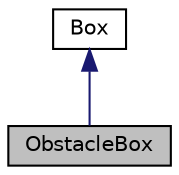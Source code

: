 digraph "ObstacleBox"
{
 // LATEX_PDF_SIZE
  edge [fontname="Helvetica",fontsize="10",labelfontname="Helvetica",labelfontsize="10"];
  node [fontname="Helvetica",fontsize="10",shape=record];
  Node1 [label="ObstacleBox",height=0.2,width=0.4,color="black", fillcolor="grey75", style="filled", fontcolor="black",tooltip="Class that represents the obstacles in the field."];
  Node2 -> Node1 [dir="back",color="midnightblue",fontsize="10",style="solid",fontname="Helvetica"];
  Node2 [label="Box",height=0.2,width=0.4,color="black", fillcolor="white", style="filled",URL="$class_box.html",tooltip="Abstract class for the different types of segments in the field."];
}
